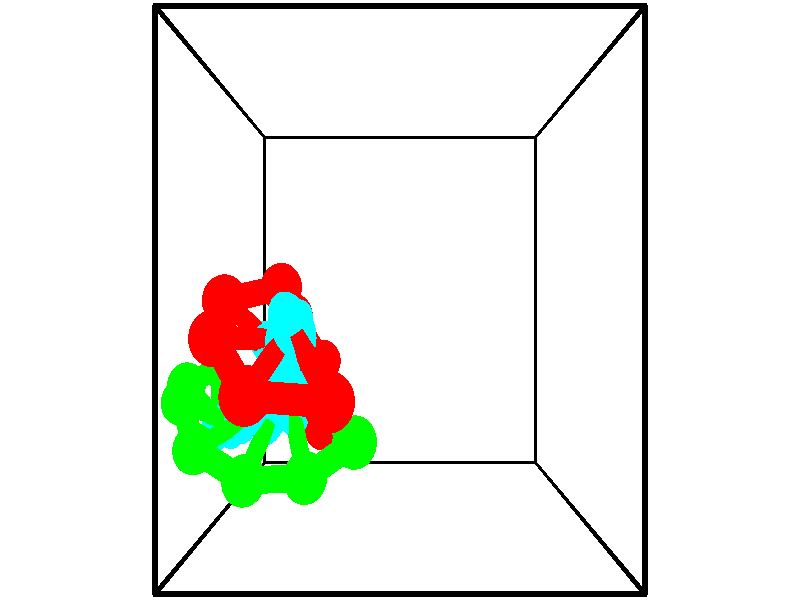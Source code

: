 // switches for output
#declare DRAW_BASES = 1; // possible values are 0, 1; only relevant for DNA ribbons
#declare DRAW_BASES_TYPE = 3; // possible values are 1, 2, 3; only relevant for DNA ribbons
#declare DRAW_FOG = 0; // set to 1 to enable fog

#include "colors.inc"

#include "transforms.inc"
background { rgb <1, 1, 1>}

#default {
   normal{
       ripples 0.25
       frequency 0.20
       turbulence 0.2
       lambda 5
   }
	finish {
		phong 0.1
		phong_size 40.
	}
}

// original window dimensions: 1024x640


// camera settings

camera {
	sky <-0, 1, 0>
	up <-0, 1, 0>
	right 1.6 * <1, 0, 0>
	location <2.5, 2.5, 11.1562>
	look_at <2.5, 2.5, 2.5>
	direction <0, 0, -8.6562>
	angle 67.0682
}


# declare cpy_camera_pos = <2.5, 2.5, 11.1562>;
# if (DRAW_FOG = 1)
fog {
	fog_type 2
	up vnormalize(cpy_camera_pos)
	color rgbt<1,1,1,0.3>
	distance 1e-5
	fog_alt 3e-3
	fog_offset 4
}
# end


// LIGHTS

# declare lum = 6;
global_settings {
	ambient_light rgb lum * <0.05, 0.05, 0.05>
	max_trace_level 15
}# declare cpy_direct_light_amount = 0.25;
light_source
{	1000 * <-1, -1, 1>,
	rgb lum * cpy_direct_light_amount
	parallel
}

light_source
{	1000 * <1, 1, -1>,
	rgb lum * cpy_direct_light_amount
	parallel
}

// strand 0

// nucleotide -1

// particle -1
sphere {
	<1.815985, 1.679868, 5.343068> 0.250000
	pigment { color rgbt <1,0,0,0> }
	no_shadow
}
cylinder {
	<1.620691, 2.027563, 5.374193>,  <1.503515, 2.236180, 5.392869>, 0.100000
	pigment { color rgbt <1,0,0,0> }
	no_shadow
}
cylinder {
	<1.620691, 2.027563, 5.374193>,  <1.815985, 1.679868, 5.343068>, 0.100000
	pigment { color rgbt <1,0,0,0> }
	no_shadow
}

// particle -1
sphere {
	<1.620691, 2.027563, 5.374193> 0.100000
	pigment { color rgbt <1,0,0,0> }
	no_shadow
}
sphere {
	0, 1
	scale<0.080000,0.200000,0.300000>
	matrix <-0.276508, -0.069504, -0.958495,
		-0.827751, -0.489485, 0.274285,
		-0.488233, 0.869237, 0.077814,
		1.474221, 2.288334, 5.397537>
	pigment { color rgbt <0,1,1,0> }
	no_shadow
}
cylinder {
	<0.988242, 1.721277, 5.264032>,  <1.815985, 1.679868, 5.343068>, 0.130000
	pigment { color rgbt <1,0,0,0> }
	no_shadow
}

// nucleotide -1

// particle -1
sphere {
	<0.988242, 1.721277, 5.264032> 0.250000
	pigment { color rgbt <1,0,0,0> }
	no_shadow
}
cylinder {
	<1.209473, 2.022623, 5.121738>,  <1.342211, 2.203431, 5.036362>, 0.100000
	pigment { color rgbt <1,0,0,0> }
	no_shadow
}
cylinder {
	<1.209473, 2.022623, 5.121738>,  <0.988242, 1.721277, 5.264032>, 0.100000
	pigment { color rgbt <1,0,0,0> }
	no_shadow
}

// particle -1
sphere {
	<1.209473, 2.022623, 5.121738> 0.100000
	pigment { color rgbt <1,0,0,0> }
	no_shadow
}
sphere {
	0, 1
	scale<0.080000,0.200000,0.300000>
	matrix <-0.351589, -0.176044, -0.919453,
		-0.755309, 0.633600, 0.167509,
		0.553076, 0.753366, -0.355734,
		1.375395, 2.248633, 5.015018>
	pigment { color rgbt <0,1,1,0> }
	no_shadow
}
cylinder {
	<0.570932, 2.170176, 4.905769>,  <0.988242, 1.721277, 5.264032>, 0.130000
	pigment { color rgbt <1,0,0,0> }
	no_shadow
}

// nucleotide -1

// particle -1
sphere {
	<0.570932, 2.170176, 4.905769> 0.250000
	pigment { color rgbt <1,0,0,0> }
	no_shadow
}
cylinder {
	<0.941713, 2.154184, 4.756554>,  <1.164182, 2.144590, 4.667025>, 0.100000
	pigment { color rgbt <1,0,0,0> }
	no_shadow
}
cylinder {
	<0.941713, 2.154184, 4.756554>,  <0.570932, 2.170176, 4.905769>, 0.100000
	pigment { color rgbt <1,0,0,0> }
	no_shadow
}

// particle -1
sphere {
	<0.941713, 2.154184, 4.756554> 0.100000
	pigment { color rgbt <1,0,0,0> }
	no_shadow
}
sphere {
	0, 1
	scale<0.080000,0.200000,0.300000>
	matrix <-0.366996, -0.303091, -0.879460,
		-0.077905, 0.952123, -0.295623,
		0.926954, -0.039978, -0.373038,
		1.219800, 2.142191, 4.644642>
	pigment { color rgbt <0,1,1,0> }
	no_shadow
}
cylinder {
	<0.491645, 2.495071, 4.235795>,  <0.570932, 2.170176, 4.905769>, 0.130000
	pigment { color rgbt <1,0,0,0> }
	no_shadow
}

// nucleotide -1

// particle -1
sphere {
	<0.491645, 2.495071, 4.235795> 0.250000
	pigment { color rgbt <1,0,0,0> }
	no_shadow
}
cylinder {
	<0.806437, 2.249926, 4.264257>,  <0.995311, 2.102839, 4.281335>, 0.100000
	pigment { color rgbt <1,0,0,0> }
	no_shadow
}
cylinder {
	<0.806437, 2.249926, 4.264257>,  <0.491645, 2.495071, 4.235795>, 0.100000
	pigment { color rgbt <1,0,0,0> }
	no_shadow
}

// particle -1
sphere {
	<0.806437, 2.249926, 4.264257> 0.100000
	pigment { color rgbt <1,0,0,0> }
	no_shadow
}
sphere {
	0, 1
	scale<0.080000,0.200000,0.300000>
	matrix <-0.166060, -0.321475, -0.932244,
		0.594212, 0.721840, -0.354766,
		0.786979, -0.612863, 0.071155,
		1.042530, 2.066067, 4.285604>
	pigment { color rgbt <0,1,1,0> }
	no_shadow
}
cylinder {
	<1.032058, 2.632747, 3.678686>,  <0.491645, 2.495071, 4.235795>, 0.130000
	pigment { color rgbt <1,0,0,0> }
	no_shadow
}

// nucleotide -1

// particle -1
sphere {
	<1.032058, 2.632747, 3.678686> 0.250000
	pigment { color rgbt <1,0,0,0> }
	no_shadow
}
cylinder {
	<1.077787, 2.254259, 3.799747>,  <1.105225, 2.027166, 3.872385>, 0.100000
	pigment { color rgbt <1,0,0,0> }
	no_shadow
}
cylinder {
	<1.077787, 2.254259, 3.799747>,  <1.032058, 2.632747, 3.678686>, 0.100000
	pigment { color rgbt <1,0,0,0> }
	no_shadow
}

// particle -1
sphere {
	<1.077787, 2.254259, 3.799747> 0.100000
	pigment { color rgbt <1,0,0,0> }
	no_shadow
}
sphere {
	0, 1
	scale<0.080000,0.200000,0.300000>
	matrix <-0.272834, -0.322842, -0.906275,
		0.955244, 0.021033, -0.295069,
		0.114323, -0.946219, 0.302654,
		1.112084, 1.970393, 3.890544>
	pigment { color rgbt <0,1,1,0> }
	no_shadow
}
cylinder {
	<1.072828, 2.322906, 3.027596>,  <1.032058, 2.632747, 3.678686>, 0.130000
	pigment { color rgbt <1,0,0,0> }
	no_shadow
}

// nucleotide -1

// particle -1
sphere {
	<1.072828, 2.322906, 3.027596> 0.250000
	pigment { color rgbt <1,0,0,0> }
	no_shadow
}
cylinder {
	<1.046675, 2.011061, 3.276731>,  <1.030983, 1.823954, 3.426213>, 0.100000
	pigment { color rgbt <1,0,0,0> }
	no_shadow
}
cylinder {
	<1.046675, 2.011061, 3.276731>,  <1.072828, 2.322906, 3.027596>, 0.100000
	pigment { color rgbt <1,0,0,0> }
	no_shadow
}

// particle -1
sphere {
	<1.046675, 2.011061, 3.276731> 0.100000
	pigment { color rgbt <1,0,0,0> }
	no_shadow
}
sphere {
	0, 1
	scale<0.080000,0.200000,0.300000>
	matrix <-0.312787, -0.576706, -0.754701,
		0.947570, -0.244161, -0.206146,
		-0.065382, -0.779612, 0.622840,
		1.027060, 1.777177, 3.463583>
	pigment { color rgbt <0,1,1,0> }
	no_shadow
}
cylinder {
	<1.418582, 1.787759, 2.716254>,  <1.072828, 2.322906, 3.027596>, 0.130000
	pigment { color rgbt <1,0,0,0> }
	no_shadow
}

// nucleotide -1

// particle -1
sphere {
	<1.418582, 1.787759, 2.716254> 0.250000
	pigment { color rgbt <1,0,0,0> }
	no_shadow
}
cylinder {
	<1.137344, 1.635132, 2.956276>,  <0.968602, 1.543555, 3.100289>, 0.100000
	pigment { color rgbt <1,0,0,0> }
	no_shadow
}
cylinder {
	<1.137344, 1.635132, 2.956276>,  <1.418582, 1.787759, 2.716254>, 0.100000
	pigment { color rgbt <1,0,0,0> }
	no_shadow
}

// particle -1
sphere {
	<1.137344, 1.635132, 2.956276> 0.100000
	pigment { color rgbt <1,0,0,0> }
	no_shadow
}
sphere {
	0, 1
	scale<0.080000,0.200000,0.300000>
	matrix <-0.417325, -0.461828, -0.782659,
		0.575759, -0.800700, 0.165471,
		-0.703094, -0.381568, 0.600054,
		0.926416, 1.520661, 3.136292>
	pigment { color rgbt <0,1,1,0> }
	no_shadow
}
cylinder {
	<1.409079, 0.999018, 2.687804>,  <1.418582, 1.787759, 2.716254>, 0.130000
	pigment { color rgbt <1,0,0,0> }
	no_shadow
}

// nucleotide -1

// particle -1
sphere {
	<1.409079, 0.999018, 2.687804> 0.250000
	pigment { color rgbt <1,0,0,0> }
	no_shadow
}
cylinder {
	<1.059191, 1.190620, 2.717237>,  <0.849258, 1.305582, 2.734898>, 0.100000
	pigment { color rgbt <1,0,0,0> }
	no_shadow
}
cylinder {
	<1.059191, 1.190620, 2.717237>,  <1.409079, 0.999018, 2.687804>, 0.100000
	pigment { color rgbt <1,0,0,0> }
	no_shadow
}

// particle -1
sphere {
	<1.059191, 1.190620, 2.717237> 0.100000
	pigment { color rgbt <1,0,0,0> }
	no_shadow
}
sphere {
	0, 1
	scale<0.080000,0.200000,0.300000>
	matrix <-0.343832, -0.506397, -0.790785,
		-0.341527, -0.717018, 0.607655,
		-0.874722, 0.479006, 0.073586,
		0.796774, 1.334322, 2.739313>
	pigment { color rgbt <0,1,1,0> }
	no_shadow
}
// strand 1

// nucleotide -1

// particle -1
sphere {
	<0.075811, 1.289955, 1.637472> 0.250000
	pigment { color rgbt <0,1,0,0> }
	no_shadow
}
cylinder {
	<-0.102737, 1.032248, 1.885882>,  <-0.209867, 0.877625, 2.034929>, 0.100000
	pigment { color rgbt <0,1,0,0> }
	no_shadow
}
cylinder {
	<-0.102737, 1.032248, 1.885882>,  <0.075811, 1.289955, 1.637472>, 0.100000
	pigment { color rgbt <0,1,0,0> }
	no_shadow
}

// particle -1
sphere {
	<-0.102737, 1.032248, 1.885882> 0.100000
	pigment { color rgbt <0,1,0,0> }
	no_shadow
}
sphere {
	0, 1
	scale<0.080000,0.200000,0.300000>
	matrix <0.564520, 0.335736, 0.754055,
		-0.694312, 0.687171, 0.213838,
		-0.446371, -0.644266, 0.621027,
		-0.236649, 0.838969, 2.072191>
	pigment { color rgbt <0,1,1,0> }
	no_shadow
}
cylinder {
	<-0.178249, 1.666608, 2.230072>,  <0.075811, 1.289955, 1.637472>, 0.130000
	pigment { color rgbt <0,1,0,0> }
	no_shadow
}

// nucleotide -1

// particle -1
sphere {
	<-0.178249, 1.666608, 2.230072> 0.250000
	pigment { color rgbt <0,1,0,0> }
	no_shadow
}
cylinder {
	<-0.153866, 1.292731, 2.370150>,  <-0.139236, 1.068405, 2.454196>, 0.100000
	pigment { color rgbt <0,1,0,0> }
	no_shadow
}
cylinder {
	<-0.153866, 1.292731, 2.370150>,  <-0.178249, 1.666608, 2.230072>, 0.100000
	pigment { color rgbt <0,1,0,0> }
	no_shadow
}

// particle -1
sphere {
	<-0.153866, 1.292731, 2.370150> 0.100000
	pigment { color rgbt <0,1,0,0> }
	no_shadow
}
sphere {
	0, 1
	scale<0.080000,0.200000,0.300000>
	matrix <0.441802, 0.339874, 0.830239,
		-0.895039, 0.104107, 0.433666,
		0.060958, -0.934691, 0.350195,
		-0.135578, 1.012324, 2.475208>
	pigment { color rgbt <0,1,1,0> }
	no_shadow
}
cylinder {
	<-0.413055, 1.538872, 2.910454>,  <-0.178249, 1.666608, 2.230072>, 0.130000
	pigment { color rgbt <0,1,0,0> }
	no_shadow
}

// nucleotide -1

// particle -1
sphere {
	<-0.413055, 1.538872, 2.910454> 0.250000
	pigment { color rgbt <0,1,0,0> }
	no_shadow
}
cylinder {
	<-0.130829, 1.257854, 2.873335>,  <0.038507, 1.089244, 2.851064>, 0.100000
	pigment { color rgbt <0,1,0,0> }
	no_shadow
}
cylinder {
	<-0.130829, 1.257854, 2.873335>,  <-0.413055, 1.538872, 2.910454>, 0.100000
	pigment { color rgbt <0,1,0,0> }
	no_shadow
}

// particle -1
sphere {
	<-0.130829, 1.257854, 2.873335> 0.100000
	pigment { color rgbt <0,1,0,0> }
	no_shadow
}
sphere {
	0, 1
	scale<0.080000,0.200000,0.300000>
	matrix <0.408115, 0.295788, 0.863685,
		-0.579328, -0.647257, 0.495416,
		0.705564, -0.702544, -0.092797,
		0.080840, 1.047091, 2.845496>
	pigment { color rgbt <0,1,1,0> }
	no_shadow
}
cylinder {
	<-0.252166, 1.427494, 3.533597>,  <-0.413055, 1.538872, 2.910454>, 0.130000
	pigment { color rgbt <0,1,0,0> }
	no_shadow
}

// nucleotide -1

// particle -1
sphere {
	<-0.252166, 1.427494, 3.533597> 0.250000
	pigment { color rgbt <0,1,0,0> }
	no_shadow
}
cylinder {
	<0.068260, 1.260109, 3.362398>,  <0.260516, 1.159678, 3.259679>, 0.100000
	pigment { color rgbt <0,1,0,0> }
	no_shadow
}
cylinder {
	<0.068260, 1.260109, 3.362398>,  <-0.252166, 1.427494, 3.533597>, 0.100000
	pigment { color rgbt <0,1,0,0> }
	no_shadow
}

// particle -1
sphere {
	<0.068260, 1.260109, 3.362398> 0.100000
	pigment { color rgbt <0,1,0,0> }
	no_shadow
}
sphere {
	0, 1
	scale<0.080000,0.200000,0.300000>
	matrix <0.531597, 0.168697, 0.830028,
		-0.275134, -0.892429, 0.357591,
		0.801066, -0.418464, -0.427998,
		0.308580, 1.134570, 3.233999>
	pigment { color rgbt <0,1,1,0> }
	no_shadow
}
cylinder {
	<0.064780, 1.024526, 3.995894>,  <-0.252166, 1.427494, 3.533597>, 0.130000
	pigment { color rgbt <0,1,0,0> }
	no_shadow
}

// nucleotide -1

// particle -1
sphere {
	<0.064780, 1.024526, 3.995894> 0.250000
	pigment { color rgbt <0,1,0,0> }
	no_shadow
}
cylinder {
	<0.340984, 1.154280, 3.737291>,  <0.506707, 1.232132, 3.582130>, 0.100000
	pigment { color rgbt <0,1,0,0> }
	no_shadow
}
cylinder {
	<0.340984, 1.154280, 3.737291>,  <0.064780, 1.024526, 3.995894>, 0.100000
	pigment { color rgbt <0,1,0,0> }
	no_shadow
}

// particle -1
sphere {
	<0.340984, 1.154280, 3.737291> 0.100000
	pigment { color rgbt <0,1,0,0> }
	no_shadow
}
sphere {
	0, 1
	scale<0.080000,0.200000,0.300000>
	matrix <0.576119, 0.293791, 0.762741,
		0.437359, -0.899145, 0.015981,
		0.690510, 0.324384, -0.646507,
		0.548137, 1.251595, 3.543339>
	pigment { color rgbt <0,1,1,0> }
	no_shadow
}
cylinder {
	<0.690020, 0.757007, 4.169179>,  <0.064780, 1.024526, 3.995894>, 0.130000
	pigment { color rgbt <0,1,0,0> }
	no_shadow
}

// nucleotide -1

// particle -1
sphere {
	<0.690020, 0.757007, 4.169179> 0.250000
	pigment { color rgbt <0,1,0,0> }
	no_shadow
}
cylinder {
	<0.821514, 1.069558, 3.956997>,  <0.900411, 1.257089, 3.829688>, 0.100000
	pigment { color rgbt <0,1,0,0> }
	no_shadow
}
cylinder {
	<0.821514, 1.069558, 3.956997>,  <0.690020, 0.757007, 4.169179>, 0.100000
	pigment { color rgbt <0,1,0,0> }
	no_shadow
}

// particle -1
sphere {
	<0.821514, 1.069558, 3.956997> 0.100000
	pigment { color rgbt <0,1,0,0> }
	no_shadow
}
sphere {
	0, 1
	scale<0.080000,0.200000,0.300000>
	matrix <0.547990, 0.299637, 0.780976,
		0.769181, -0.547419, -0.329686,
		0.328736, 0.781377, -0.530456,
		0.920135, 1.303971, 3.797860>
	pigment { color rgbt <0,1,1,0> }
	no_shadow
}
cylinder {
	<1.413685, 0.802490, 4.240596>,  <0.690020, 0.757007, 4.169179>, 0.130000
	pigment { color rgbt <0,1,0,0> }
	no_shadow
}

// nucleotide -1

// particle -1
sphere {
	<1.413685, 0.802490, 4.240596> 0.250000
	pigment { color rgbt <0,1,0,0> }
	no_shadow
}
cylinder {
	<1.303619, 1.169472, 4.125660>,  <1.237580, 1.389660, 4.056698>, 0.100000
	pigment { color rgbt <0,1,0,0> }
	no_shadow
}
cylinder {
	<1.303619, 1.169472, 4.125660>,  <1.413685, 0.802490, 4.240596>, 0.100000
	pigment { color rgbt <0,1,0,0> }
	no_shadow
}

// particle -1
sphere {
	<1.303619, 1.169472, 4.125660> 0.100000
	pigment { color rgbt <0,1,0,0> }
	no_shadow
}
sphere {
	0, 1
	scale<0.080000,0.200000,0.300000>
	matrix <0.382798, 0.378718, 0.842638,
		0.881901, 0.121871, -0.455409,
		-0.275165, 0.917453, -0.287340,
		1.221070, 1.444708, 4.039458>
	pigment { color rgbt <0,1,1,0> }
	no_shadow
}
cylinder {
	<1.990124, 1.165978, 4.369203>,  <1.413685, 0.802490, 4.240596>, 0.130000
	pigment { color rgbt <0,1,0,0> }
	no_shadow
}

// nucleotide -1

// particle -1
sphere {
	<1.990124, 1.165978, 4.369203> 0.250000
	pigment { color rgbt <0,1,0,0> }
	no_shadow
}
cylinder {
	<1.676922, 1.414783, 4.368931>,  <1.489000, 1.564067, 4.368768>, 0.100000
	pigment { color rgbt <0,1,0,0> }
	no_shadow
}
cylinder {
	<1.676922, 1.414783, 4.368931>,  <1.990124, 1.165978, 4.369203>, 0.100000
	pigment { color rgbt <0,1,0,0> }
	no_shadow
}

// particle -1
sphere {
	<1.676922, 1.414783, 4.368931> 0.100000
	pigment { color rgbt <0,1,0,0> }
	no_shadow
}
sphere {
	0, 1
	scale<0.080000,0.200000,0.300000>
	matrix <0.250362, 0.316162, 0.915074,
		0.569404, 0.716338, -0.403285,
		-0.783006, 0.622014, -0.000679,
		1.442020, 1.601388, 4.368727>
	pigment { color rgbt <0,1,1,0> }
	no_shadow
}
// box output
cylinder {
	<0.000000, 0.000000, 0.000000>,  <5.000000, 0.000000, 0.000000>, 0.025000
	pigment { color rgbt <0,0,0,0> }
	no_shadow
}
cylinder {
	<0.000000, 0.000000, 0.000000>,  <0.000000, 5.000000, 0.000000>, 0.025000
	pigment { color rgbt <0,0,0,0> }
	no_shadow
}
cylinder {
	<0.000000, 0.000000, 0.000000>,  <0.000000, 0.000000, 5.000000>, 0.025000
	pigment { color rgbt <0,0,0,0> }
	no_shadow
}
cylinder {
	<5.000000, 5.000000, 5.000000>,  <0.000000, 5.000000, 5.000000>, 0.025000
	pigment { color rgbt <0,0,0,0> }
	no_shadow
}
cylinder {
	<5.000000, 5.000000, 5.000000>,  <5.000000, 0.000000, 5.000000>, 0.025000
	pigment { color rgbt <0,0,0,0> }
	no_shadow
}
cylinder {
	<5.000000, 5.000000, 5.000000>,  <5.000000, 5.000000, 0.000000>, 0.025000
	pigment { color rgbt <0,0,0,0> }
	no_shadow
}
cylinder {
	<0.000000, 0.000000, 5.000000>,  <0.000000, 5.000000, 5.000000>, 0.025000
	pigment { color rgbt <0,0,0,0> }
	no_shadow
}
cylinder {
	<0.000000, 0.000000, 5.000000>,  <5.000000, 0.000000, 5.000000>, 0.025000
	pigment { color rgbt <0,0,0,0> }
	no_shadow
}
cylinder {
	<5.000000, 5.000000, 0.000000>,  <0.000000, 5.000000, 0.000000>, 0.025000
	pigment { color rgbt <0,0,0,0> }
	no_shadow
}
cylinder {
	<5.000000, 5.000000, 0.000000>,  <5.000000, 0.000000, 0.000000>, 0.025000
	pigment { color rgbt <0,0,0,0> }
	no_shadow
}
cylinder {
	<5.000000, 0.000000, 5.000000>,  <5.000000, 0.000000, 0.000000>, 0.025000
	pigment { color rgbt <0,0,0,0> }
	no_shadow
}
cylinder {
	<0.000000, 5.000000, 0.000000>,  <0.000000, 5.000000, 5.000000>, 0.025000
	pigment { color rgbt <0,0,0,0> }
	no_shadow
}
// end of box output
